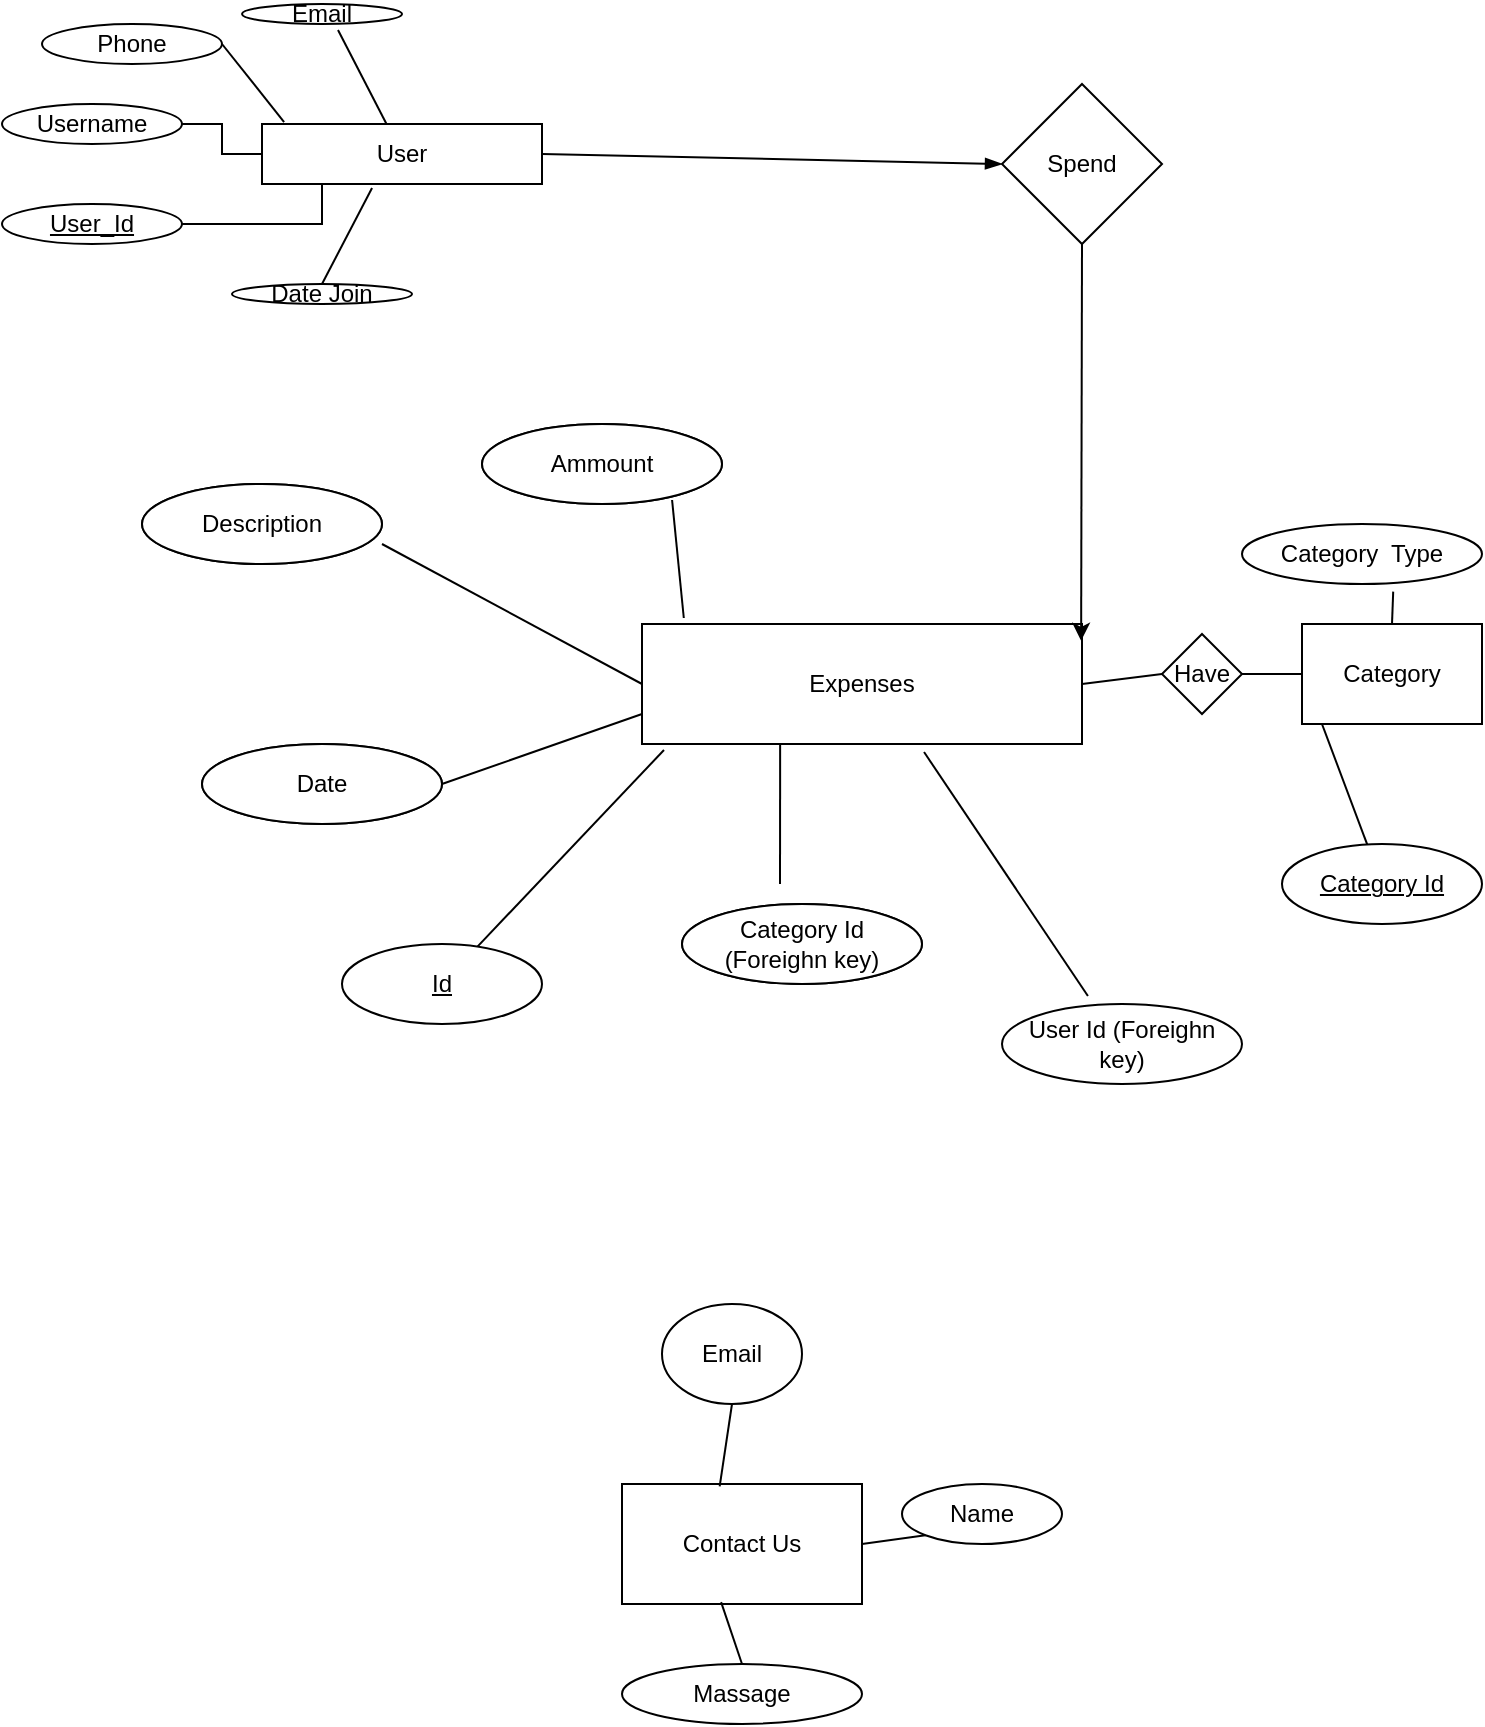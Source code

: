 <mxfile version="14.4.3" type="device"><diagram id="g-ayku5wTDPRUM1o7wRZ" name="Page-1"><mxGraphModel dx="1704" dy="994" grid="1" gridSize="10" guides="1" tooltips="1" connect="1" arrows="1" fold="1" page="1" pageScale="1" pageWidth="850" pageHeight="1100" math="0" shadow="0"><root><mxCell id="0"/><mxCell id="1" parent="0"/><mxCell id="mW1me4-AbFWLJwXoXzED-12" value="User" style="rounded=0;whiteSpace=wrap;html=1;" parent="1" vertex="1"><mxGeometry x="190" y="220" width="140" height="30" as="geometry"/></mxCell><mxCell id="mW1me4-AbFWLJwXoXzED-24" style="edgeStyle=orthogonalEdgeStyle;rounded=0;orthogonalLoop=1;jettySize=auto;html=1;exitX=1;exitY=0.5;exitDx=0;exitDy=0;entryX=0;entryY=0.5;entryDx=0;entryDy=0;endArrow=none;endFill=0;" parent="1" source="mW1me4-AbFWLJwXoXzED-13" target="mW1me4-AbFWLJwXoXzED-12" edge="1"><mxGeometry relative="1" as="geometry"><mxPoint x="180" y="230" as="targetPoint"/></mxGeometry></mxCell><mxCell id="mW1me4-AbFWLJwXoXzED-13" value="Username" style="ellipse;whiteSpace=wrap;html=1;" parent="1" vertex="1"><mxGeometry x="60" y="210" width="90" height="20" as="geometry"/></mxCell><mxCell id="mW1me4-AbFWLJwXoXzED-25" value="" style="edgeStyle=orthogonalEdgeStyle;rounded=0;orthogonalLoop=1;jettySize=auto;html=1;entryX=0.25;entryY=1;entryDx=0;entryDy=0;endArrow=none;endFill=0;" parent="1" source="mW1me4-AbFWLJwXoXzED-16" target="mW1me4-AbFWLJwXoXzED-12" edge="1"><mxGeometry relative="1" as="geometry"><Array as="points"><mxPoint x="220" y="270"/><mxPoint x="220" y="250"/></Array></mxGeometry></mxCell><mxCell id="mW1me4-AbFWLJwXoXzED-16" value="&lt;u&gt;User_Id&lt;/u&gt;" style="ellipse;whiteSpace=wrap;html=1;" parent="1" vertex="1"><mxGeometry x="60" y="260" width="90" height="20" as="geometry"/></mxCell><mxCell id="mW1me4-AbFWLJwXoXzED-17" value="Date Join" style="ellipse;whiteSpace=wrap;html=1;" parent="1" vertex="1"><mxGeometry x="175" y="300" width="90" height="10" as="geometry"/></mxCell><mxCell id="mW1me4-AbFWLJwXoXzED-19" value="Email" style="ellipse;whiteSpace=wrap;html=1;" parent="1" vertex="1"><mxGeometry x="180" y="160" width="80" height="10" as="geometry"/></mxCell><mxCell id="mW1me4-AbFWLJwXoXzED-23" style="rounded=0;orthogonalLoop=1;jettySize=auto;html=1;exitX=1;exitY=0.5;exitDx=0;exitDy=0;entryX=0.079;entryY=-0.033;entryDx=0;entryDy=0;entryPerimeter=0;strokeWidth=1;endArrow=none;endFill=0;" parent="1" source="mW1me4-AbFWLJwXoXzED-20" target="mW1me4-AbFWLJwXoXzED-12" edge="1"><mxGeometry relative="1" as="geometry"/></mxCell><mxCell id="mW1me4-AbFWLJwXoXzED-20" value="Phone" style="ellipse;whiteSpace=wrap;html=1;" parent="1" vertex="1"><mxGeometry x="80" y="170" width="90" height="20" as="geometry"/></mxCell><mxCell id="mW1me4-AbFWLJwXoXzED-21" value="" style="endArrow=none;html=1;entryX=0.6;entryY=1.3;entryDx=0;entryDy=0;entryPerimeter=0;endFill=0;rounded=0;" parent="1" source="mW1me4-AbFWLJwXoXzED-12" target="mW1me4-AbFWLJwXoXzED-19" edge="1"><mxGeometry width="50" height="50" relative="1" as="geometry"><mxPoint x="400" y="290" as="sourcePoint"/><mxPoint x="450" y="240" as="targetPoint"/><Array as="points"/></mxGeometry></mxCell><mxCell id="mW1me4-AbFWLJwXoXzED-28" value="" style="endArrow=none;html=1;exitX=0.5;exitY=0;exitDx=0;exitDy=0;entryX=0.393;entryY=1.067;entryDx=0;entryDy=0;entryPerimeter=0;endFill=0;rounded=0;" parent="1" source="mW1me4-AbFWLJwXoXzED-17" target="mW1me4-AbFWLJwXoXzED-12" edge="1"><mxGeometry width="50" height="50" relative="1" as="geometry"><mxPoint x="400" y="280" as="sourcePoint"/><mxPoint x="450" y="230" as="targetPoint"/><Array as="points"/></mxGeometry></mxCell><mxCell id="mW1me4-AbFWLJwXoXzED-32" value="Expenses" style="rounded=0;whiteSpace=wrap;html=1;" parent="1" vertex="1"><mxGeometry x="380" y="470" width="220" height="60" as="geometry"/></mxCell><mxCell id="mW1me4-AbFWLJwXoXzED-33" value="Spend" style="rhombus;whiteSpace=wrap;html=1;" parent="1" vertex="1"><mxGeometry x="560" y="200" width="80" height="80" as="geometry"/></mxCell><mxCell id="mW1me4-AbFWLJwXoXzED-34" value="" style="endArrow=blockThin;html=1;strokeWidth=1;entryX=0;entryY=0.5;entryDx=0;entryDy=0;exitX=1;exitY=0.5;exitDx=0;exitDy=0;endFill=1;" parent="1" source="mW1me4-AbFWLJwXoXzED-12" target="mW1me4-AbFWLJwXoXzED-33" edge="1"><mxGeometry width="50" height="50" relative="1" as="geometry"><mxPoint x="400" y="450" as="sourcePoint"/><mxPoint x="450" y="400" as="targetPoint"/><Array as="points"/></mxGeometry></mxCell><mxCell id="mW1me4-AbFWLJwXoXzED-35" value="" style="endArrow=classic;html=1;strokeWidth=1;exitX=0.5;exitY=1;exitDx=0;exitDy=0;entryX=0.998;entryY=0.14;entryDx=0;entryDy=0;entryPerimeter=0;" parent="1" source="mW1me4-AbFWLJwXoXzED-33" target="mW1me4-AbFWLJwXoXzED-32" edge="1"><mxGeometry width="50" height="50" relative="1" as="geometry"><mxPoint x="590" y="350" as="sourcePoint"/><mxPoint x="600" y="467" as="targetPoint"/></mxGeometry></mxCell><mxCell id="mW1me4-AbFWLJwXoXzED-36" value="Description" style="ellipse;whiteSpace=wrap;html=1;" parent="1" vertex="1"><mxGeometry x="130" y="400" width="120" height="40" as="geometry"/></mxCell><mxCell id="mW1me4-AbFWLJwXoXzED-37" value="Ammount" style="ellipse;whiteSpace=wrap;html=1;" parent="1" vertex="1"><mxGeometry x="300" y="370" width="120" height="40" as="geometry"/></mxCell><mxCell id="mW1me4-AbFWLJwXoXzED-38" value="Date" style="ellipse;whiteSpace=wrap;html=1;" parent="1" vertex="1"><mxGeometry x="160" y="530" width="120" height="40" as="geometry"/></mxCell><mxCell id="mW1me4-AbFWLJwXoXzED-40" value="Category Id&lt;br&gt;(Foreighn key)" style="ellipse;whiteSpace=wrap;html=1;" parent="1" vertex="1"><mxGeometry x="400" y="610" width="120" height="40" as="geometry"/></mxCell><mxCell id="mW1me4-AbFWLJwXoXzED-41" value="User Id (Foreighn key)" style="ellipse;whiteSpace=wrap;html=1;" parent="1" vertex="1"><mxGeometry x="560" y="660" width="120" height="40" as="geometry"/></mxCell><mxCell id="mW1me4-AbFWLJwXoXzED-42" value="Ammount" style="ellipse;whiteSpace=wrap;html=1;" parent="1" vertex="1"><mxGeometry x="300" y="370" width="120" height="40" as="geometry"/></mxCell><mxCell id="mW1me4-AbFWLJwXoXzED-43" value="Description" style="ellipse;whiteSpace=wrap;html=1;" parent="1" vertex="1"><mxGeometry x="130" y="400" width="120" height="40" as="geometry"/></mxCell><mxCell id="mW1me4-AbFWLJwXoXzED-44" value="Date" style="ellipse;whiteSpace=wrap;html=1;" parent="1" vertex="1"><mxGeometry x="160" y="530" width="120" height="40" as="geometry"/></mxCell><mxCell id="mW1me4-AbFWLJwXoXzED-46" value="Category Id&lt;br&gt;(Foreighn key)" style="ellipse;whiteSpace=wrap;html=1;" parent="1" vertex="1"><mxGeometry x="400" y="610" width="120" height="40" as="geometry"/></mxCell><mxCell id="mW1me4-AbFWLJwXoXzED-47" value="" style="endArrow=none;html=1;strokeWidth=1;entryX=0.05;entryY=1.05;entryDx=0;entryDy=0;entryPerimeter=0;" parent="1" source="mW1me4-AbFWLJwXoXzED-71" target="mW1me4-AbFWLJwXoXzED-32" edge="1"><mxGeometry width="50" height="50" relative="1" as="geometry"><mxPoint x="330.0" y="640" as="sourcePoint"/><mxPoint x="450" y="560" as="targetPoint"/><Array as="points"/></mxGeometry></mxCell><mxCell id="mW1me4-AbFWLJwXoXzED-48" value="" style="endArrow=none;html=1;strokeWidth=1;entryX=0.314;entryY=1;entryDx=0;entryDy=0;entryPerimeter=0;" parent="1" target="mW1me4-AbFWLJwXoXzED-32" edge="1"><mxGeometry width="50" height="50" relative="1" as="geometry"><mxPoint x="449" y="600" as="sourcePoint"/><mxPoint x="450" y="560" as="targetPoint"/></mxGeometry></mxCell><mxCell id="mW1me4-AbFWLJwXoXzED-49" value="" style="endArrow=none;html=1;strokeWidth=1;entryX=0.358;entryY=-0.1;entryDx=0;entryDy=0;entryPerimeter=0;exitX=0.641;exitY=1.067;exitDx=0;exitDy=0;exitPerimeter=0;" parent="1" source="mW1me4-AbFWLJwXoXzED-32" target="mW1me4-AbFWLJwXoXzED-41" edge="1"><mxGeometry width="50" height="50" relative="1" as="geometry"><mxPoint x="400" y="610" as="sourcePoint"/><mxPoint x="450" y="560" as="targetPoint"/></mxGeometry></mxCell><mxCell id="mW1me4-AbFWLJwXoXzED-50" value="" style="endArrow=none;html=1;strokeWidth=1;entryX=0.792;entryY=0.95;entryDx=0;entryDy=0;entryPerimeter=0;exitX=0.095;exitY=-0.05;exitDx=0;exitDy=0;exitPerimeter=0;" parent="1" source="mW1me4-AbFWLJwXoXzED-32" target="mW1me4-AbFWLJwXoXzED-42" edge="1"><mxGeometry width="50" height="50" relative="1" as="geometry"><mxPoint x="400" y="610" as="sourcePoint"/><mxPoint x="450" y="560" as="targetPoint"/></mxGeometry></mxCell><mxCell id="mW1me4-AbFWLJwXoXzED-51" value="" style="endArrow=none;html=1;strokeWidth=1;entryX=0;entryY=0.5;entryDx=0;entryDy=0;exitX=1;exitY=0.75;exitDx=0;exitDy=0;exitPerimeter=0;" parent="1" source="mW1me4-AbFWLJwXoXzED-43" target="mW1me4-AbFWLJwXoXzED-32" edge="1"><mxGeometry width="50" height="50" relative="1" as="geometry"><mxPoint x="400" y="610" as="sourcePoint"/><mxPoint x="450" y="560" as="targetPoint"/></mxGeometry></mxCell><mxCell id="mW1me4-AbFWLJwXoXzED-52" value="" style="endArrow=none;html=1;strokeWidth=1;exitX=1;exitY=0.5;exitDx=0;exitDy=0;entryX=0;entryY=0.75;entryDx=0;entryDy=0;" parent="1" source="mW1me4-AbFWLJwXoXzED-44" target="mW1me4-AbFWLJwXoXzED-32" edge="1"><mxGeometry width="50" height="50" relative="1" as="geometry"><mxPoint x="400" y="610" as="sourcePoint"/><mxPoint x="370" y="520" as="targetPoint"/></mxGeometry></mxCell><mxCell id="mW1me4-AbFWLJwXoXzED-53" value="Category" style="rounded=0;whiteSpace=wrap;html=1;" parent="1" vertex="1"><mxGeometry x="710" y="470" width="90" height="50" as="geometry"/></mxCell><mxCell id="mW1me4-AbFWLJwXoXzED-54" value="Category&amp;nbsp; Type" style="ellipse;whiteSpace=wrap;html=1;" parent="1" vertex="1"><mxGeometry x="680" y="420" width="120" height="30" as="geometry"/></mxCell><mxCell id="mW1me4-AbFWLJwXoXzED-56" value="" style="endArrow=none;html=1;strokeWidth=1;exitX=0.5;exitY=0;exitDx=0;exitDy=0;entryX=0.63;entryY=1.127;entryDx=0;entryDy=0;entryPerimeter=0;" parent="1" source="mW1me4-AbFWLJwXoXzED-53" target="mW1me4-AbFWLJwXoXzED-54" edge="1"><mxGeometry width="50" height="50" relative="1" as="geometry"><mxPoint x="620" y="420" as="sourcePoint"/><mxPoint x="670" y="370" as="targetPoint"/></mxGeometry></mxCell><mxCell id="mW1me4-AbFWLJwXoXzED-57" value="" style="endArrow=none;html=1;strokeWidth=1;" parent="1" source="mW1me4-AbFWLJwXoXzED-72" edge="1"><mxGeometry width="50" height="50" relative="1" as="geometry"><mxPoint x="743.548" y="550.276" as="sourcePoint"/><mxPoint x="720" y="520" as="targetPoint"/></mxGeometry></mxCell><mxCell id="mW1me4-AbFWLJwXoXzED-59" value="Have" style="rhombus;whiteSpace=wrap;html=1;" parent="1" vertex="1"><mxGeometry x="640" y="475" width="40" height="40" as="geometry"/></mxCell><mxCell id="mW1me4-AbFWLJwXoXzED-60" value="" style="endArrow=none;html=1;strokeWidth=1;exitX=1;exitY=0.5;exitDx=0;exitDy=0;entryX=0;entryY=0.5;entryDx=0;entryDy=0;" parent="1" source="mW1me4-AbFWLJwXoXzED-32" target="mW1me4-AbFWLJwXoXzED-59" edge="1"><mxGeometry width="50" height="50" relative="1" as="geometry"><mxPoint x="620" y="420" as="sourcePoint"/><mxPoint x="670" y="370" as="targetPoint"/></mxGeometry></mxCell><mxCell id="mW1me4-AbFWLJwXoXzED-61" style="edgeStyle=none;rounded=0;orthogonalLoop=1;jettySize=auto;html=1;entryX=1;entryY=0.25;entryDx=0;entryDy=0;endArrow=none;endFill=0;strokeWidth=1;" parent="1" target="mW1me4-AbFWLJwXoXzED-32" edge="1"><mxGeometry relative="1" as="geometry"><mxPoint x="600" y="490" as="sourcePoint"/></mxGeometry></mxCell><mxCell id="mW1me4-AbFWLJwXoXzED-62" value="" style="endArrow=none;html=1;strokeWidth=1;exitX=1;exitY=0.5;exitDx=0;exitDy=0;entryX=0;entryY=0.5;entryDx=0;entryDy=0;" parent="1" source="mW1me4-AbFWLJwXoXzED-59" target="mW1me4-AbFWLJwXoXzED-53" edge="1"><mxGeometry width="50" height="50" relative="1" as="geometry"><mxPoint x="620" y="420" as="sourcePoint"/><mxPoint x="670" y="370" as="targetPoint"/></mxGeometry></mxCell><mxCell id="mW1me4-AbFWLJwXoXzED-63" value="Email" style="ellipse;whiteSpace=wrap;html=1;" parent="1" vertex="1"><mxGeometry x="390" y="810" width="70" height="50" as="geometry"/></mxCell><mxCell id="mW1me4-AbFWLJwXoXzED-64" value="Contact Us" style="rounded=0;whiteSpace=wrap;html=1;" parent="1" vertex="1"><mxGeometry x="370" y="900" width="120" height="60" as="geometry"/></mxCell><mxCell id="mW1me4-AbFWLJwXoXzED-66" value="Name" style="ellipse;whiteSpace=wrap;html=1;" parent="1" vertex="1"><mxGeometry x="510" y="900" width="80" height="30" as="geometry"/></mxCell><mxCell id="mW1me4-AbFWLJwXoXzED-67" value="Massage" style="ellipse;whiteSpace=wrap;html=1;" parent="1" vertex="1"><mxGeometry x="370" y="990" width="120" height="30" as="geometry"/></mxCell><mxCell id="mW1me4-AbFWLJwXoXzED-68" value="" style="endArrow=none;html=1;strokeWidth=1;entryX=0.5;entryY=1;entryDx=0;entryDy=0;exitX=0.407;exitY=0.019;exitDx=0;exitDy=0;exitPerimeter=0;" parent="1" source="mW1me4-AbFWLJwXoXzED-64" target="mW1me4-AbFWLJwXoXzED-63" edge="1"><mxGeometry width="50" height="50" relative="1" as="geometry"><mxPoint x="590" y="940" as="sourcePoint"/><mxPoint x="640" y="890" as="targetPoint"/></mxGeometry></mxCell><mxCell id="mW1me4-AbFWLJwXoXzED-69" value="" style="endArrow=none;html=1;strokeWidth=1;exitX=1;exitY=0.5;exitDx=0;exitDy=0;entryX=0;entryY=1;entryDx=0;entryDy=0;" parent="1" source="mW1me4-AbFWLJwXoXzED-64" target="mW1me4-AbFWLJwXoXzED-66" edge="1"><mxGeometry width="50" height="50" relative="1" as="geometry"><mxPoint x="590" y="940" as="sourcePoint"/><mxPoint x="640" y="890" as="targetPoint"/></mxGeometry></mxCell><mxCell id="mW1me4-AbFWLJwXoXzED-70" value="" style="endArrow=none;html=1;strokeWidth=1;entryX=0.413;entryY=0.984;entryDx=0;entryDy=0;entryPerimeter=0;" parent="1" target="mW1me4-AbFWLJwXoXzED-64" edge="1"><mxGeometry width="50" height="50" relative="1" as="geometry"><mxPoint x="430" y="990" as="sourcePoint"/><mxPoint x="640" y="890" as="targetPoint"/></mxGeometry></mxCell><mxCell id="mW1me4-AbFWLJwXoXzED-71" value="Id" style="ellipse;whiteSpace=wrap;html=1;align=center;fontStyle=4;" parent="1" vertex="1"><mxGeometry x="230" y="630" width="100" height="40" as="geometry"/></mxCell><mxCell id="mW1me4-AbFWLJwXoXzED-72" value="Category Id" style="ellipse;whiteSpace=wrap;html=1;align=center;fontStyle=4;" parent="1" vertex="1"><mxGeometry x="700" y="580" width="100" height="40" as="geometry"/></mxCell></root></mxGraphModel></diagram></mxfile>